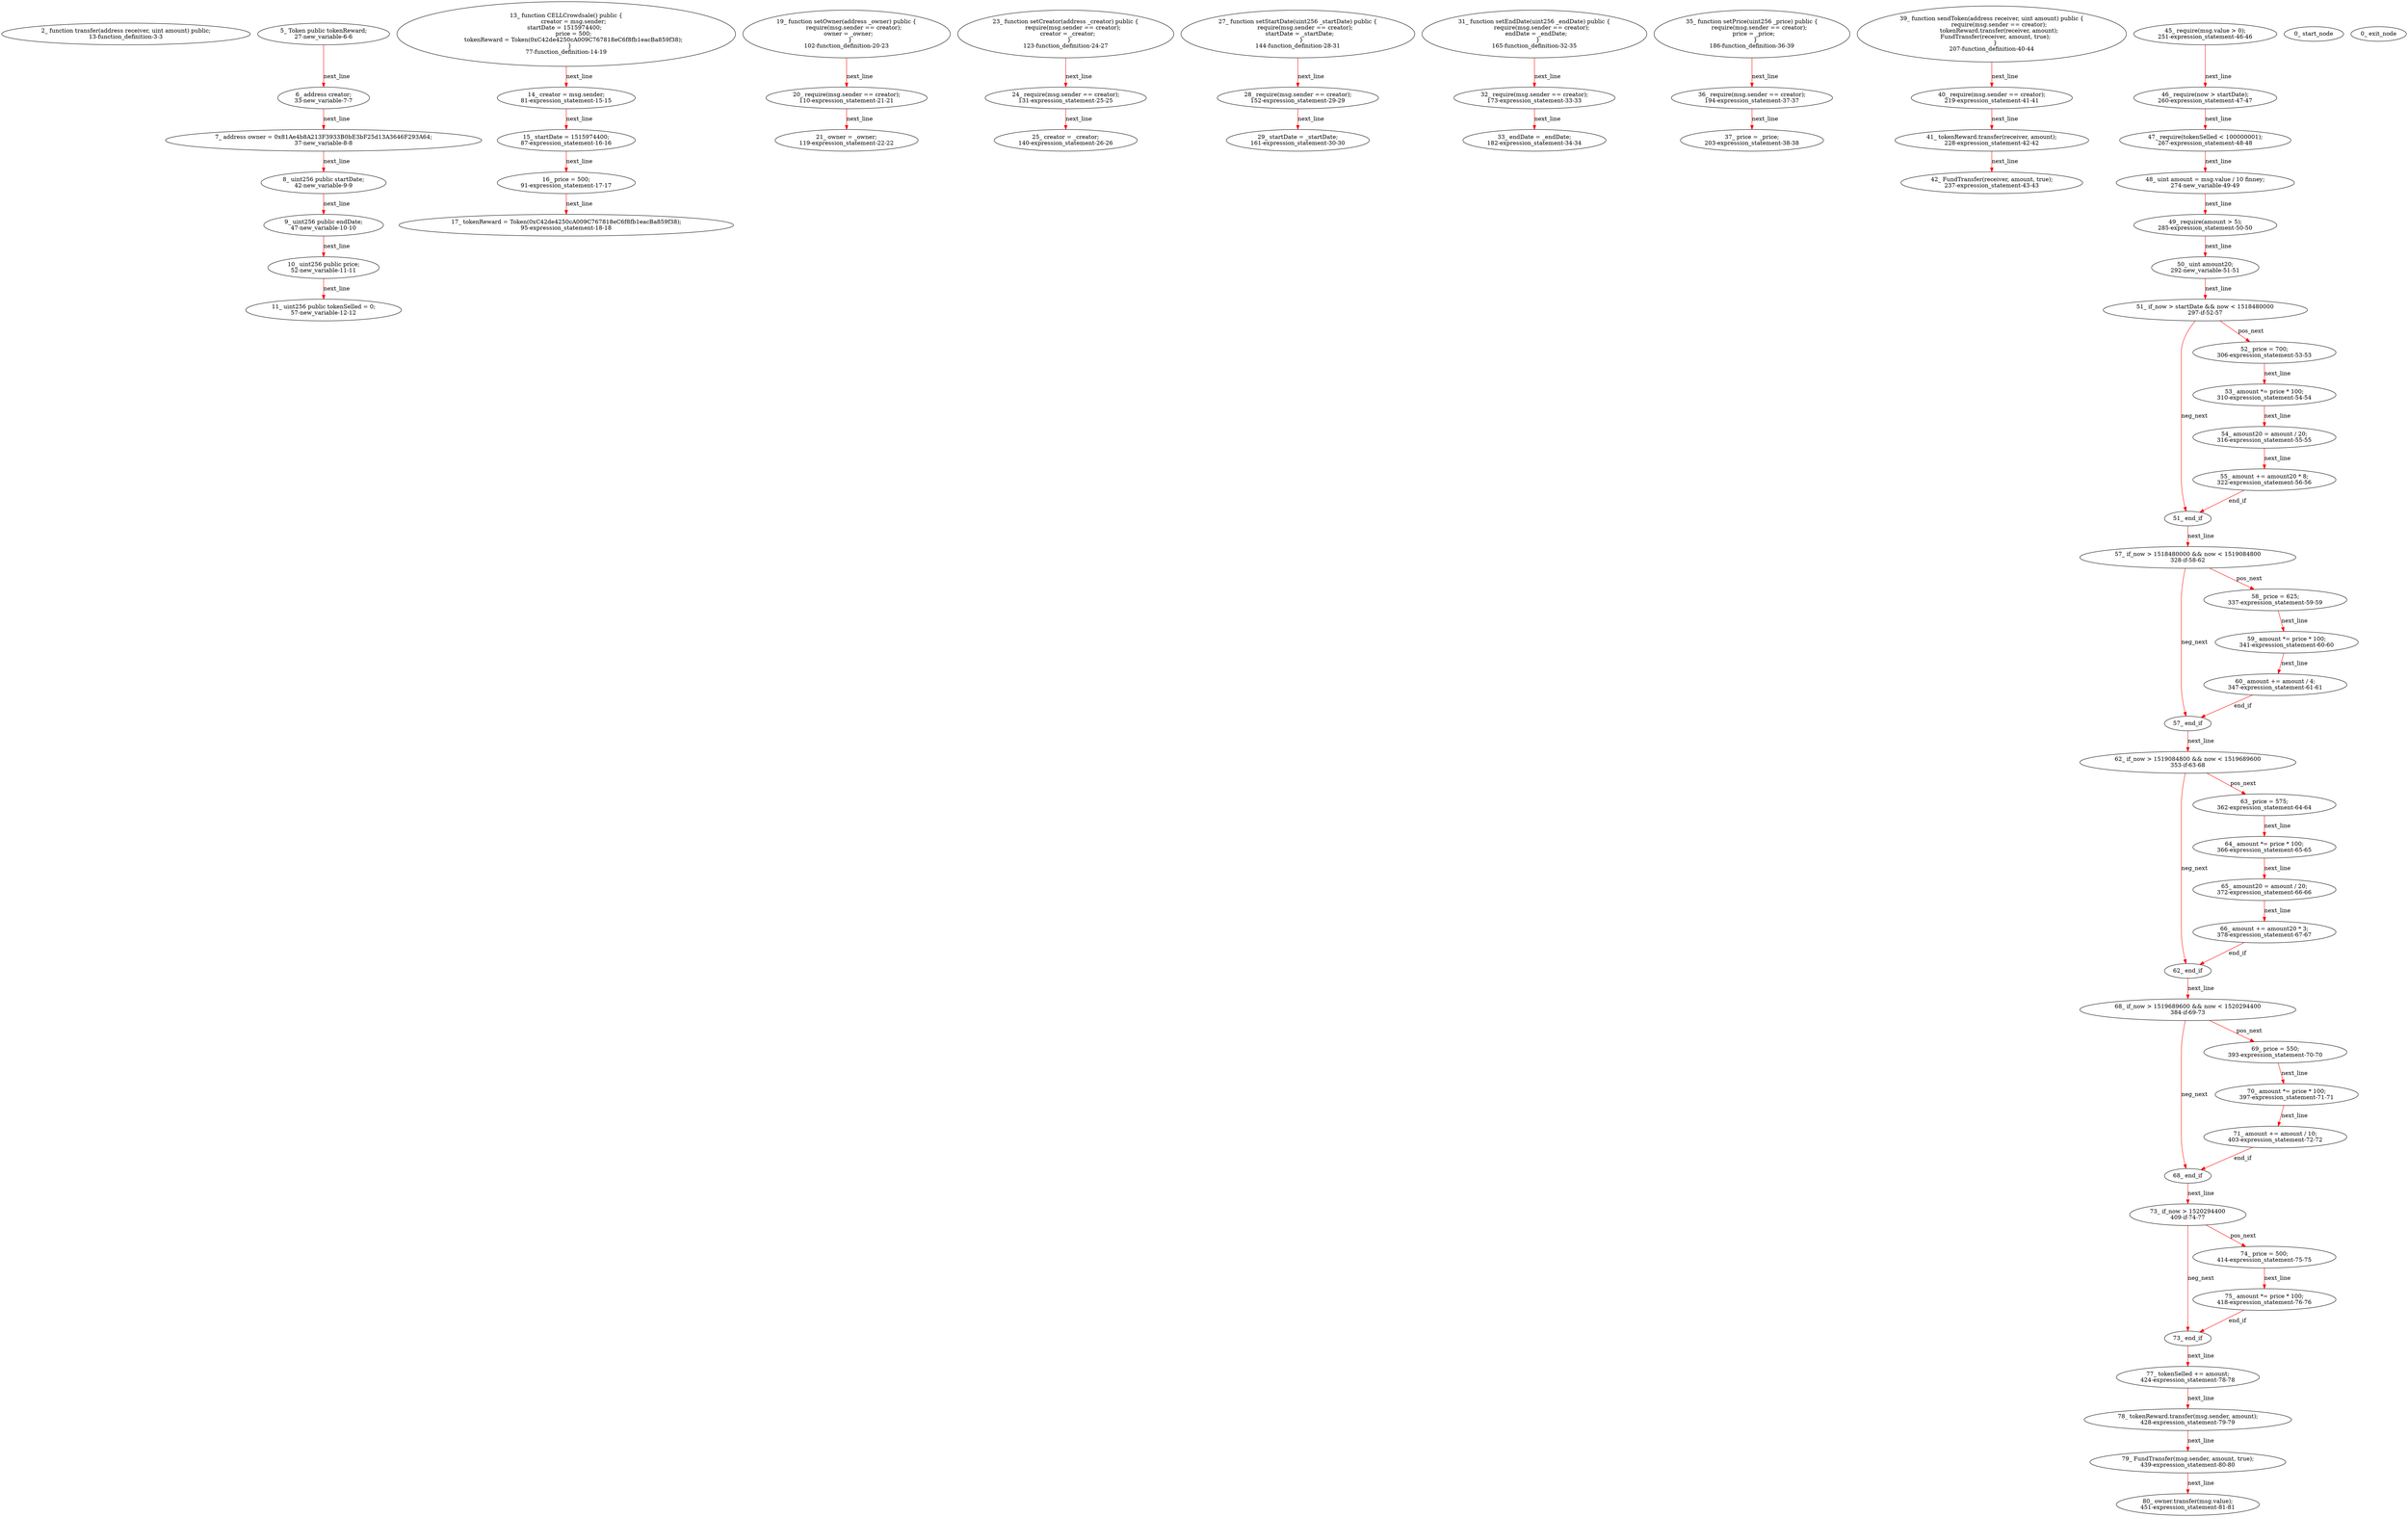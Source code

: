 digraph  {
13 [label="2_ function transfer(address receiver, uint amount) public;\n13-function_definition-3-3", method="transfer(address receiver,uint amount)", type_label=function_definition];
27 [label="5_ Token public tokenReward;\n27-new_variable-6-6", method="", type_label=new_variable];
33 [label="6_ address creator;\n33-new_variable-7-7", method="", type_label=new_variable];
37 [label="7_ address owner = 0x81Ae4b8A213F3933B0bE3bF25d13A3646F293A64;\n37-new_variable-8-8", method="", type_label=new_variable];
42 [label="8_ uint256 public startDate;\n42-new_variable-9-9", method="", type_label=new_variable];
47 [label="9_ uint256 public endDate;\n47-new_variable-10-10", method="", type_label=new_variable];
52 [label="10_ uint256 public price;\n52-new_variable-11-11", method="", type_label=new_variable];
57 [label="11_ uint256 public tokenSelled = 0;\n57-new_variable-12-12", method="", type_label=new_variable];
77 [label="13_ function CELLCrowdsale() public {\n        creator = msg.sender;\n        startDate = 1515974400;          \n        price = 500;\n        tokenReward = Token(0xC42de4250cA009C767818eC6f8fb1eacBa859f38);\n    }\n77-function_definition-14-19", method="CELLCrowdsale()", type_label=function_definition];
81 [label="14_ creator = msg.sender;\n81-expression_statement-15-15", method="CELLCrowdsale()", type_label=expression_statement];
87 [label="15_ startDate = 1515974400;\n87-expression_statement-16-16", method="CELLCrowdsale()", type_label=expression_statement];
91 [label="16_ price = 500;\n91-expression_statement-17-17", method="CELLCrowdsale()", type_label=expression_statement];
95 [label="17_ tokenReward = Token(0xC42de4250cA009C767818eC6f8fb1eacBa859f38);\n95-expression_statement-18-18", method="CELLCrowdsale()", type_label=expression_statement];
102 [label="19_ function setOwner(address _owner) public {\n        require(msg.sender == creator);\n        owner = _owner;      \n    }\n102-function_definition-20-23", method="setOwner(address _owner)", type_label=function_definition];
110 [label="20_ require(msg.sender == creator);\n110-expression_statement-21-21", method="setOwner(address _owner)", type_label=expression_statement];
119 [label="21_ owner = _owner;\n119-expression_statement-22-22", method="setOwner(address _owner)", type_label=expression_statement];
123 [label="23_ function setCreator(address _creator) public {\n        require(msg.sender == creator);\n        creator = _creator;      \n    }\n123-function_definition-24-27", method="setCreator(address _creator)", type_label=function_definition];
131 [label="24_ require(msg.sender == creator);\n131-expression_statement-25-25", method="setCreator(address _creator)", type_label=expression_statement];
140 [label="25_ creator = _creator;\n140-expression_statement-26-26", method="setCreator(address _creator)", type_label=expression_statement];
144 [label="27_ function setStartDate(uint256 _startDate) public {\n        require(msg.sender == creator);\n        startDate = _startDate;      \n    }\n144-function_definition-28-31", method="setStartDate(uint256 _startDate)", type_label=function_definition];
152 [label="28_ require(msg.sender == creator);\n152-expression_statement-29-29", method="setStartDate(uint256 _startDate)", type_label=expression_statement];
161 [label="29_ startDate = _startDate;\n161-expression_statement-30-30", method="setStartDate(uint256 _startDate)", type_label=expression_statement];
165 [label="31_ function setEndDate(uint256 _endDate) public {\n        require(msg.sender == creator);\n        endDate = _endDate;      \n    }\n165-function_definition-32-35", method="setEndDate(uint256 _endDate)", type_label=function_definition];
173 [label="32_ require(msg.sender == creator);\n173-expression_statement-33-33", method="setEndDate(uint256 _endDate)", type_label=expression_statement];
182 [label="33_ endDate = _endDate;\n182-expression_statement-34-34", method="setEndDate(uint256 _endDate)", type_label=expression_statement];
186 [label="35_ function setPrice(uint256 _price) public {\n        require(msg.sender == creator);\n        price = _price;      \n    }\n186-function_definition-36-39", method="setPrice(uint256 _price)", type_label=function_definition];
194 [label="36_ require(msg.sender == creator);\n194-expression_statement-37-37", method="setPrice(uint256 _price)", type_label=expression_statement];
203 [label="37_ price = _price;\n203-expression_statement-38-38", method="setPrice(uint256 _price)", type_label=expression_statement];
207 [label="39_ function sendToken(address receiver, uint amount) public {\n        require(msg.sender == creator);\n        tokenReward.transfer(receiver, amount);\n        FundTransfer(receiver, amount, true);    \n    }\n207-function_definition-40-44", method="sendToken(address receiver,uint amount)", type_label=function_definition];
219 [label="40_ require(msg.sender == creator);\n219-expression_statement-41-41", method="sendToken(address receiver,uint amount)", type_label=expression_statement];
228 [label="41_ tokenReward.transfer(receiver, amount);\n228-expression_statement-42-42", method="sendToken(address receiver,uint amount)", type_label=expression_statement];
237 [label="42_ FundTransfer(receiver, amount, true);\n237-expression_statement-43-43", method="sendToken(address receiver,uint amount)", type_label=expression_statement];
251 [label="45_ require(msg.value > 0);\n251-expression_statement-46-46", method="", type_label=expression_statement];
260 [label="46_ require(now > startDate);\n260-expression_statement-47-47", method="", type_label=expression_statement];
267 [label="47_ require(tokenSelled < 100000001);\n267-expression_statement-48-48", method="", type_label=expression_statement];
274 [label="48_ uint amount = msg.value / 10 finney;\n274-new_variable-49-49", method="", type_label=new_variable];
285 [label="49_ require(amount > 5);\n285-expression_statement-50-50", method="", type_label=expression_statement];
292 [label="50_ uint amount20;\n292-new_variable-51-51", method="", type_label=new_variable];
297 [label="51_ if_now > startDate && now < 1518480000\n297-if-52-57", method="", type_label=if];
752 [label="51_ end_if", method="", type_label=end_if];
306 [label="52_ price = 700;\n306-expression_statement-53-53", method="", type_label=expression_statement];
310 [label="53_ amount *= price * 100;\n310-expression_statement-54-54", method="", type_label=expression_statement];
316 [label="54_ amount20 = amount / 20;\n316-expression_statement-55-55", method="", type_label=expression_statement];
322 [label="55_ amount += amount20 * 8;\n322-expression_statement-56-56", method="", type_label=expression_statement];
328 [label="57_ if_now > 1518480000 && now < 1519084800\n328-if-58-62", method="", type_label=if];
783 [label="57_ end_if", method="", type_label=end_if];
337 [label="58_ price = 625;\n337-expression_statement-59-59", method="", type_label=expression_statement];
341 [label="59_ amount *= price * 100;\n341-expression_statement-60-60", method="", type_label=expression_statement];
347 [label="60_ amount += amount / 4;\n347-expression_statement-61-61", method="", type_label=expression_statement];
353 [label="62_ if_now > 1519084800 && now < 1519689600\n353-if-63-68", method="", type_label=if];
808 [label="62_ end_if", method="", type_label=end_if];
362 [label="63_ price = 575;\n362-expression_statement-64-64", method="", type_label=expression_statement];
366 [label="64_ amount *= price * 100;\n366-expression_statement-65-65", method="", type_label=expression_statement];
372 [label="65_ amount20 = amount / 20;\n372-expression_statement-66-66", method="", type_label=expression_statement];
378 [label="66_ amount += amount20 * 3;\n378-expression_statement-67-67", method="", type_label=expression_statement];
384 [label="68_ if_now > 1519689600 && now < 1520294400\n384-if-69-73", method="", type_label=if];
839 [label="68_ end_if", method="", type_label=end_if];
393 [label="69_ price = 550;\n393-expression_statement-70-70", method="", type_label=expression_statement];
397 [label="70_ amount *= price * 100;\n397-expression_statement-71-71", method="", type_label=expression_statement];
403 [label="71_ amount += amount / 10;\n403-expression_statement-72-72", method="", type_label=expression_statement];
409 [label="73_ if_now > 1520294400\n409-if-74-77", method="", type_label=if];
864 [label="73_ end_if", method="", type_label=end_if];
414 [label="74_ price = 500;\n414-expression_statement-75-75", method="", type_label=expression_statement];
418 [label="75_ amount *= price * 100;\n418-expression_statement-76-76", method="", type_label=expression_statement];
424 [label="77_ tokenSelled += amount;\n424-expression_statement-78-78", method="", type_label=expression_statement];
428 [label="78_ tokenReward.transfer(msg.sender, amount);\n428-expression_statement-79-79", method="", type_label=expression_statement];
439 [label="79_ FundTransfer(msg.sender, amount, true);\n439-expression_statement-80-80", method="", type_label=expression_statement];
451 [label="80_ owner.transfer(msg.value);\n451-expression_statement-81-81", method="", type_label=expression_statement];
1 [label="0_ start_node", method="", type_label=start];
2 [label="0_ exit_node", method="", type_label=exit];
27 -> 33  [color=red, controlflow_type=next_line, edge_type=CFG_edge, key=0, label=next_line];
33 -> 37  [color=red, controlflow_type=next_line, edge_type=CFG_edge, key=0, label=next_line];
37 -> 42  [color=red, controlflow_type=next_line, edge_type=CFG_edge, key=0, label=next_line];
42 -> 47  [color=red, controlflow_type=next_line, edge_type=CFG_edge, key=0, label=next_line];
47 -> 52  [color=red, controlflow_type=next_line, edge_type=CFG_edge, key=0, label=next_line];
52 -> 57  [color=red, controlflow_type=next_line, edge_type=CFG_edge, key=0, label=next_line];
77 -> 81  [color=red, controlflow_type=next_line, edge_type=CFG_edge, key=0, label=next_line];
81 -> 87  [color=red, controlflow_type=next_line, edge_type=CFG_edge, key=0, label=next_line];
87 -> 91  [color=red, controlflow_type=next_line, edge_type=CFG_edge, key=0, label=next_line];
91 -> 95  [color=red, controlflow_type=next_line, edge_type=CFG_edge, key=0, label=next_line];
102 -> 110  [color=red, controlflow_type=next_line, edge_type=CFG_edge, key=0, label=next_line];
110 -> 119  [color=red, controlflow_type=next_line, edge_type=CFG_edge, key=0, label=next_line];
123 -> 131  [color=red, controlflow_type=next_line, edge_type=CFG_edge, key=0, label=next_line];
131 -> 140  [color=red, controlflow_type=next_line, edge_type=CFG_edge, key=0, label=next_line];
144 -> 152  [color=red, controlflow_type=next_line, edge_type=CFG_edge, key=0, label=next_line];
152 -> 161  [color=red, controlflow_type=next_line, edge_type=CFG_edge, key=0, label=next_line];
165 -> 173  [color=red, controlflow_type=next_line, edge_type=CFG_edge, key=0, label=next_line];
173 -> 182  [color=red, controlflow_type=next_line, edge_type=CFG_edge, key=0, label=next_line];
186 -> 194  [color=red, controlflow_type=next_line, edge_type=CFG_edge, key=0, label=next_line];
194 -> 203  [color=red, controlflow_type=next_line, edge_type=CFG_edge, key=0, label=next_line];
207 -> 219  [color=red, controlflow_type=next_line, edge_type=CFG_edge, key=0, label=next_line];
219 -> 228  [color=red, controlflow_type=next_line, edge_type=CFG_edge, key=0, label=next_line];
228 -> 237  [color=red, controlflow_type=next_line, edge_type=CFG_edge, key=0, label=next_line];
251 -> 260  [color=red, controlflow_type=next_line, edge_type=CFG_edge, key=0, label=next_line];
260 -> 267  [color=red, controlflow_type=next_line, edge_type=CFG_edge, key=0, label=next_line];
267 -> 274  [color=red, controlflow_type=next_line, edge_type=CFG_edge, key=0, label=next_line];
274 -> 285  [color=red, controlflow_type=next_line, edge_type=CFG_edge, key=0, label=next_line];
285 -> 292  [color=red, controlflow_type=next_line, edge_type=CFG_edge, key=0, label=next_line];
292 -> 297  [color=red, controlflow_type=next_line, edge_type=CFG_edge, key=0, label=next_line];
297 -> 306  [color=red, controlflow_type=pos_next, edge_type=CFG_edge, key=0, label=pos_next];
297 -> 752  [color=red, controlflow_type=neg_next, edge_type=CFG_edge, key=0, label=neg_next];
752 -> 328  [color=red, controlflow_type=next_line, edge_type=CFG_edge, key=0, label=next_line];
306 -> 310  [color=red, controlflow_type=next_line, edge_type=CFG_edge, key=0, label=next_line];
310 -> 316  [color=red, controlflow_type=next_line, edge_type=CFG_edge, key=0, label=next_line];
316 -> 322  [color=red, controlflow_type=next_line, edge_type=CFG_edge, key=0, label=next_line];
322 -> 752  [color=red, controlflow_type=end_if, edge_type=CFG_edge, key=0, label=end_if];
328 -> 337  [color=red, controlflow_type=pos_next, edge_type=CFG_edge, key=0, label=pos_next];
328 -> 783  [color=red, controlflow_type=neg_next, edge_type=CFG_edge, key=0, label=neg_next];
783 -> 353  [color=red, controlflow_type=next_line, edge_type=CFG_edge, key=0, label=next_line];
337 -> 341  [color=red, controlflow_type=next_line, edge_type=CFG_edge, key=0, label=next_line];
341 -> 347  [color=red, controlflow_type=next_line, edge_type=CFG_edge, key=0, label=next_line];
347 -> 783  [color=red, controlflow_type=end_if, edge_type=CFG_edge, key=0, label=end_if];
353 -> 362  [color=red, controlflow_type=pos_next, edge_type=CFG_edge, key=0, label=pos_next];
353 -> 808  [color=red, controlflow_type=neg_next, edge_type=CFG_edge, key=0, label=neg_next];
808 -> 384  [color=red, controlflow_type=next_line, edge_type=CFG_edge, key=0, label=next_line];
362 -> 366  [color=red, controlflow_type=next_line, edge_type=CFG_edge, key=0, label=next_line];
366 -> 372  [color=red, controlflow_type=next_line, edge_type=CFG_edge, key=0, label=next_line];
372 -> 378  [color=red, controlflow_type=next_line, edge_type=CFG_edge, key=0, label=next_line];
378 -> 808  [color=red, controlflow_type=end_if, edge_type=CFG_edge, key=0, label=end_if];
384 -> 393  [color=red, controlflow_type=pos_next, edge_type=CFG_edge, key=0, label=pos_next];
384 -> 839  [color=red, controlflow_type=neg_next, edge_type=CFG_edge, key=0, label=neg_next];
839 -> 409  [color=red, controlflow_type=next_line, edge_type=CFG_edge, key=0, label=next_line];
393 -> 397  [color=red, controlflow_type=next_line, edge_type=CFG_edge, key=0, label=next_line];
397 -> 403  [color=red, controlflow_type=next_line, edge_type=CFG_edge, key=0, label=next_line];
403 -> 839  [color=red, controlflow_type=end_if, edge_type=CFG_edge, key=0, label=end_if];
409 -> 414  [color=red, controlflow_type=pos_next, edge_type=CFG_edge, key=0, label=pos_next];
409 -> 864  [color=red, controlflow_type=neg_next, edge_type=CFG_edge, key=0, label=neg_next];
864 -> 424  [color=red, controlflow_type=next_line, edge_type=CFG_edge, key=0, label=next_line];
414 -> 418  [color=red, controlflow_type=next_line, edge_type=CFG_edge, key=0, label=next_line];
418 -> 864  [color=red, controlflow_type=end_if, edge_type=CFG_edge, key=0, label=end_if];
424 -> 428  [color=red, controlflow_type=next_line, edge_type=CFG_edge, key=0, label=next_line];
428 -> 439  [color=red, controlflow_type=next_line, edge_type=CFG_edge, key=0, label=next_line];
439 -> 451  [color=red, controlflow_type=next_line, edge_type=CFG_edge, key=0, label=next_line];
}
